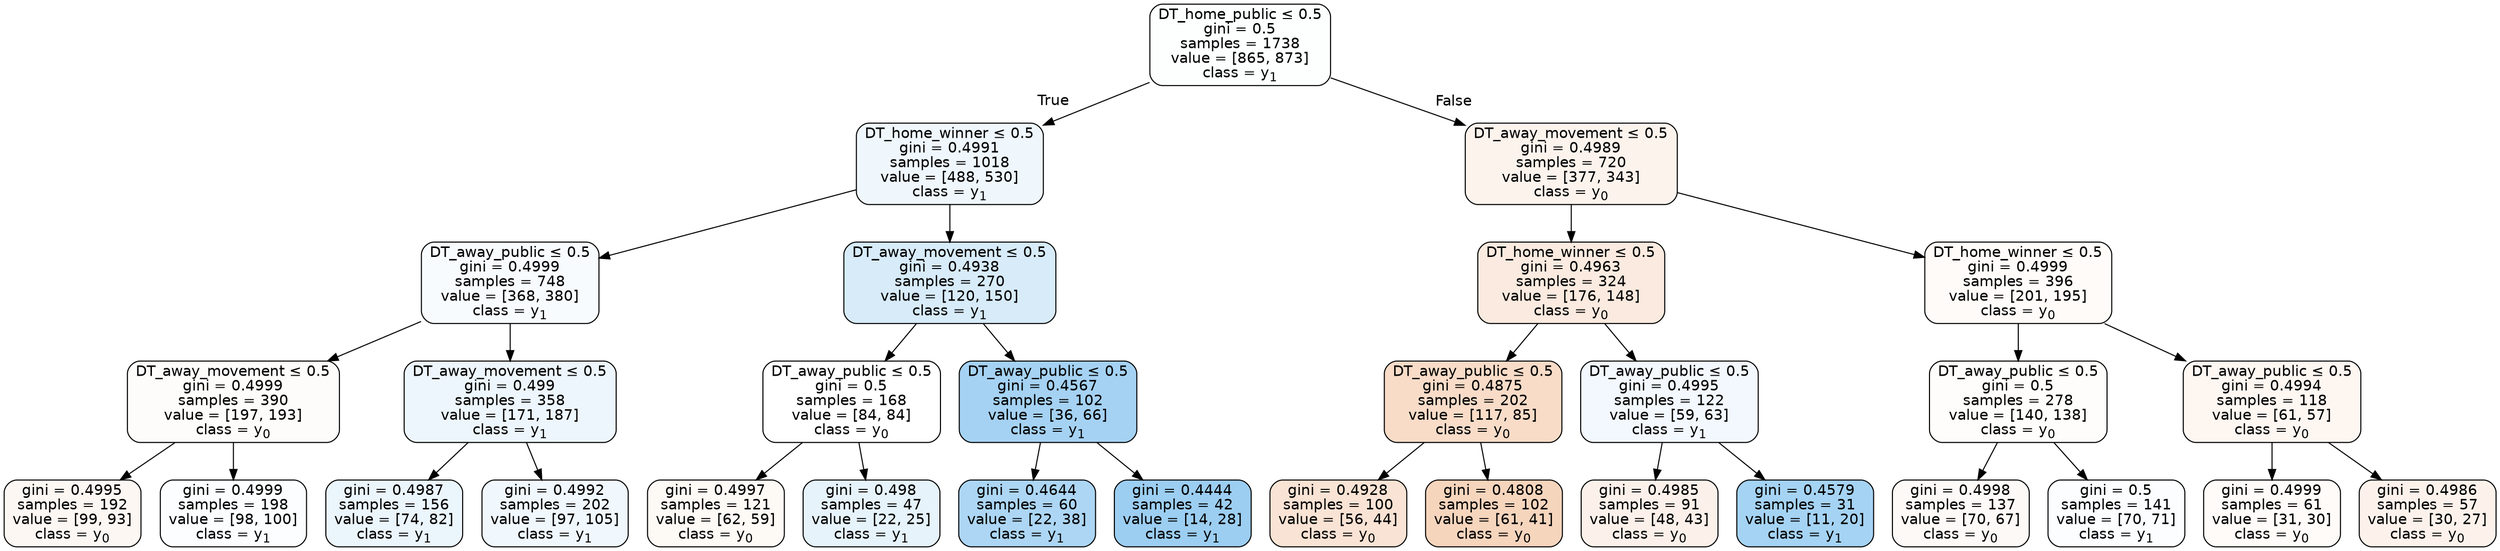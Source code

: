 digraph Tree {
node [shape=box, style="filled, rounded", color="black", fontname=helvetica] ;
edge [fontname=helvetica] ;
0 [label=<DT_home_public &le; 0.5<br/>gini = 0.5<br/>samples = 1738<br/>value = [865, 873]<br/>class = y<SUB>1</SUB>>, fillcolor="#399de502"] ;
1 [label=<DT_home_winner &le; 0.5<br/>gini = 0.4991<br/>samples = 1018<br/>value = [488, 530]<br/>class = y<SUB>1</SUB>>, fillcolor="#399de514"] ;
0 -> 1 [labeldistance=2.5, labelangle=45, headlabel="True"] ;
2 [label=<DT_away_public &le; 0.5<br/>gini = 0.4999<br/>samples = 748<br/>value = [368, 380]<br/>class = y<SUB>1</SUB>>, fillcolor="#399de508"] ;
1 -> 2 ;
3 [label=<DT_away_movement &le; 0.5<br/>gini = 0.4999<br/>samples = 390<br/>value = [197, 193]<br/>class = y<SUB>0</SUB>>, fillcolor="#e5813905"] ;
2 -> 3 ;
4 [label=<gini = 0.4995<br/>samples = 192<br/>value = [99, 93]<br/>class = y<SUB>0</SUB>>, fillcolor="#e581390f"] ;
3 -> 4 ;
5 [label=<gini = 0.4999<br/>samples = 198<br/>value = [98, 100]<br/>class = y<SUB>1</SUB>>, fillcolor="#399de505"] ;
3 -> 5 ;
6 [label=<DT_away_movement &le; 0.5<br/>gini = 0.499<br/>samples = 358<br/>value = [171, 187]<br/>class = y<SUB>1</SUB>>, fillcolor="#399de516"] ;
2 -> 6 ;
7 [label=<gini = 0.4987<br/>samples = 156<br/>value = [74, 82]<br/>class = y<SUB>1</SUB>>, fillcolor="#399de519"] ;
6 -> 7 ;
8 [label=<gini = 0.4992<br/>samples = 202<br/>value = [97, 105]<br/>class = y<SUB>1</SUB>>, fillcolor="#399de513"] ;
6 -> 8 ;
9 [label=<DT_away_movement &le; 0.5<br/>gini = 0.4938<br/>samples = 270<br/>value = [120, 150]<br/>class = y<SUB>1</SUB>>, fillcolor="#399de533"] ;
1 -> 9 ;
10 [label=<DT_away_public &le; 0.5<br/>gini = 0.5<br/>samples = 168<br/>value = [84, 84]<br/>class = y<SUB>0</SUB>>, fillcolor="#e5813900"] ;
9 -> 10 ;
11 [label=<gini = 0.4997<br/>samples = 121<br/>value = [62, 59]<br/>class = y<SUB>0</SUB>>, fillcolor="#e581390c"] ;
10 -> 11 ;
12 [label=<gini = 0.498<br/>samples = 47<br/>value = [22, 25]<br/>class = y<SUB>1</SUB>>, fillcolor="#399de51f"] ;
10 -> 12 ;
13 [label=<DT_away_public &le; 0.5<br/>gini = 0.4567<br/>samples = 102<br/>value = [36, 66]<br/>class = y<SUB>1</SUB>>, fillcolor="#399de574"] ;
9 -> 13 ;
14 [label=<gini = 0.4644<br/>samples = 60<br/>value = [22, 38]<br/>class = y<SUB>1</SUB>>, fillcolor="#399de56b"] ;
13 -> 14 ;
15 [label=<gini = 0.4444<br/>samples = 42<br/>value = [14, 28]<br/>class = y<SUB>1</SUB>>, fillcolor="#399de57f"] ;
13 -> 15 ;
16 [label=<DT_away_movement &le; 0.5<br/>gini = 0.4989<br/>samples = 720<br/>value = [377, 343]<br/>class = y<SUB>0</SUB>>, fillcolor="#e5813917"] ;
0 -> 16 [labeldistance=2.5, labelangle=-45, headlabel="False"] ;
17 [label=<DT_home_winner &le; 0.5<br/>gini = 0.4963<br/>samples = 324<br/>value = [176, 148]<br/>class = y<SUB>0</SUB>>, fillcolor="#e5813929"] ;
16 -> 17 ;
18 [label=<DT_away_public &le; 0.5<br/>gini = 0.4875<br/>samples = 202<br/>value = [117, 85]<br/>class = y<SUB>0</SUB>>, fillcolor="#e5813946"] ;
17 -> 18 ;
19 [label=<gini = 0.4928<br/>samples = 100<br/>value = [56, 44]<br/>class = y<SUB>0</SUB>>, fillcolor="#e5813937"] ;
18 -> 19 ;
20 [label=<gini = 0.4808<br/>samples = 102<br/>value = [61, 41]<br/>class = y<SUB>0</SUB>>, fillcolor="#e5813954"] ;
18 -> 20 ;
21 [label=<DT_away_public &le; 0.5<br/>gini = 0.4995<br/>samples = 122<br/>value = [59, 63]<br/>class = y<SUB>1</SUB>>, fillcolor="#399de510"] ;
17 -> 21 ;
22 [label=<gini = 0.4985<br/>samples = 91<br/>value = [48, 43]<br/>class = y<SUB>0</SUB>>, fillcolor="#e581391b"] ;
21 -> 22 ;
23 [label=<gini = 0.4579<br/>samples = 31<br/>value = [11, 20]<br/>class = y<SUB>1</SUB>>, fillcolor="#399de573"] ;
21 -> 23 ;
24 [label=<DT_home_winner &le; 0.5<br/>gini = 0.4999<br/>samples = 396<br/>value = [201, 195]<br/>class = y<SUB>0</SUB>>, fillcolor="#e5813908"] ;
16 -> 24 ;
25 [label=<DT_away_public &le; 0.5<br/>gini = 0.5<br/>samples = 278<br/>value = [140, 138]<br/>class = y<SUB>0</SUB>>, fillcolor="#e5813904"] ;
24 -> 25 ;
26 [label=<gini = 0.4998<br/>samples = 137<br/>value = [70, 67]<br/>class = y<SUB>0</SUB>>, fillcolor="#e581390b"] ;
25 -> 26 ;
27 [label=<gini = 0.5<br/>samples = 141<br/>value = [70, 71]<br/>class = y<SUB>1</SUB>>, fillcolor="#399de504"] ;
25 -> 27 ;
28 [label=<DT_away_public &le; 0.5<br/>gini = 0.4994<br/>samples = 118<br/>value = [61, 57]<br/>class = y<SUB>0</SUB>>, fillcolor="#e5813911"] ;
24 -> 28 ;
29 [label=<gini = 0.4999<br/>samples = 61<br/>value = [31, 30]<br/>class = y<SUB>0</SUB>>, fillcolor="#e5813908"] ;
28 -> 29 ;
30 [label=<gini = 0.4986<br/>samples = 57<br/>value = [30, 27]<br/>class = y<SUB>0</SUB>>, fillcolor="#e5813919"] ;
28 -> 30 ;
}
